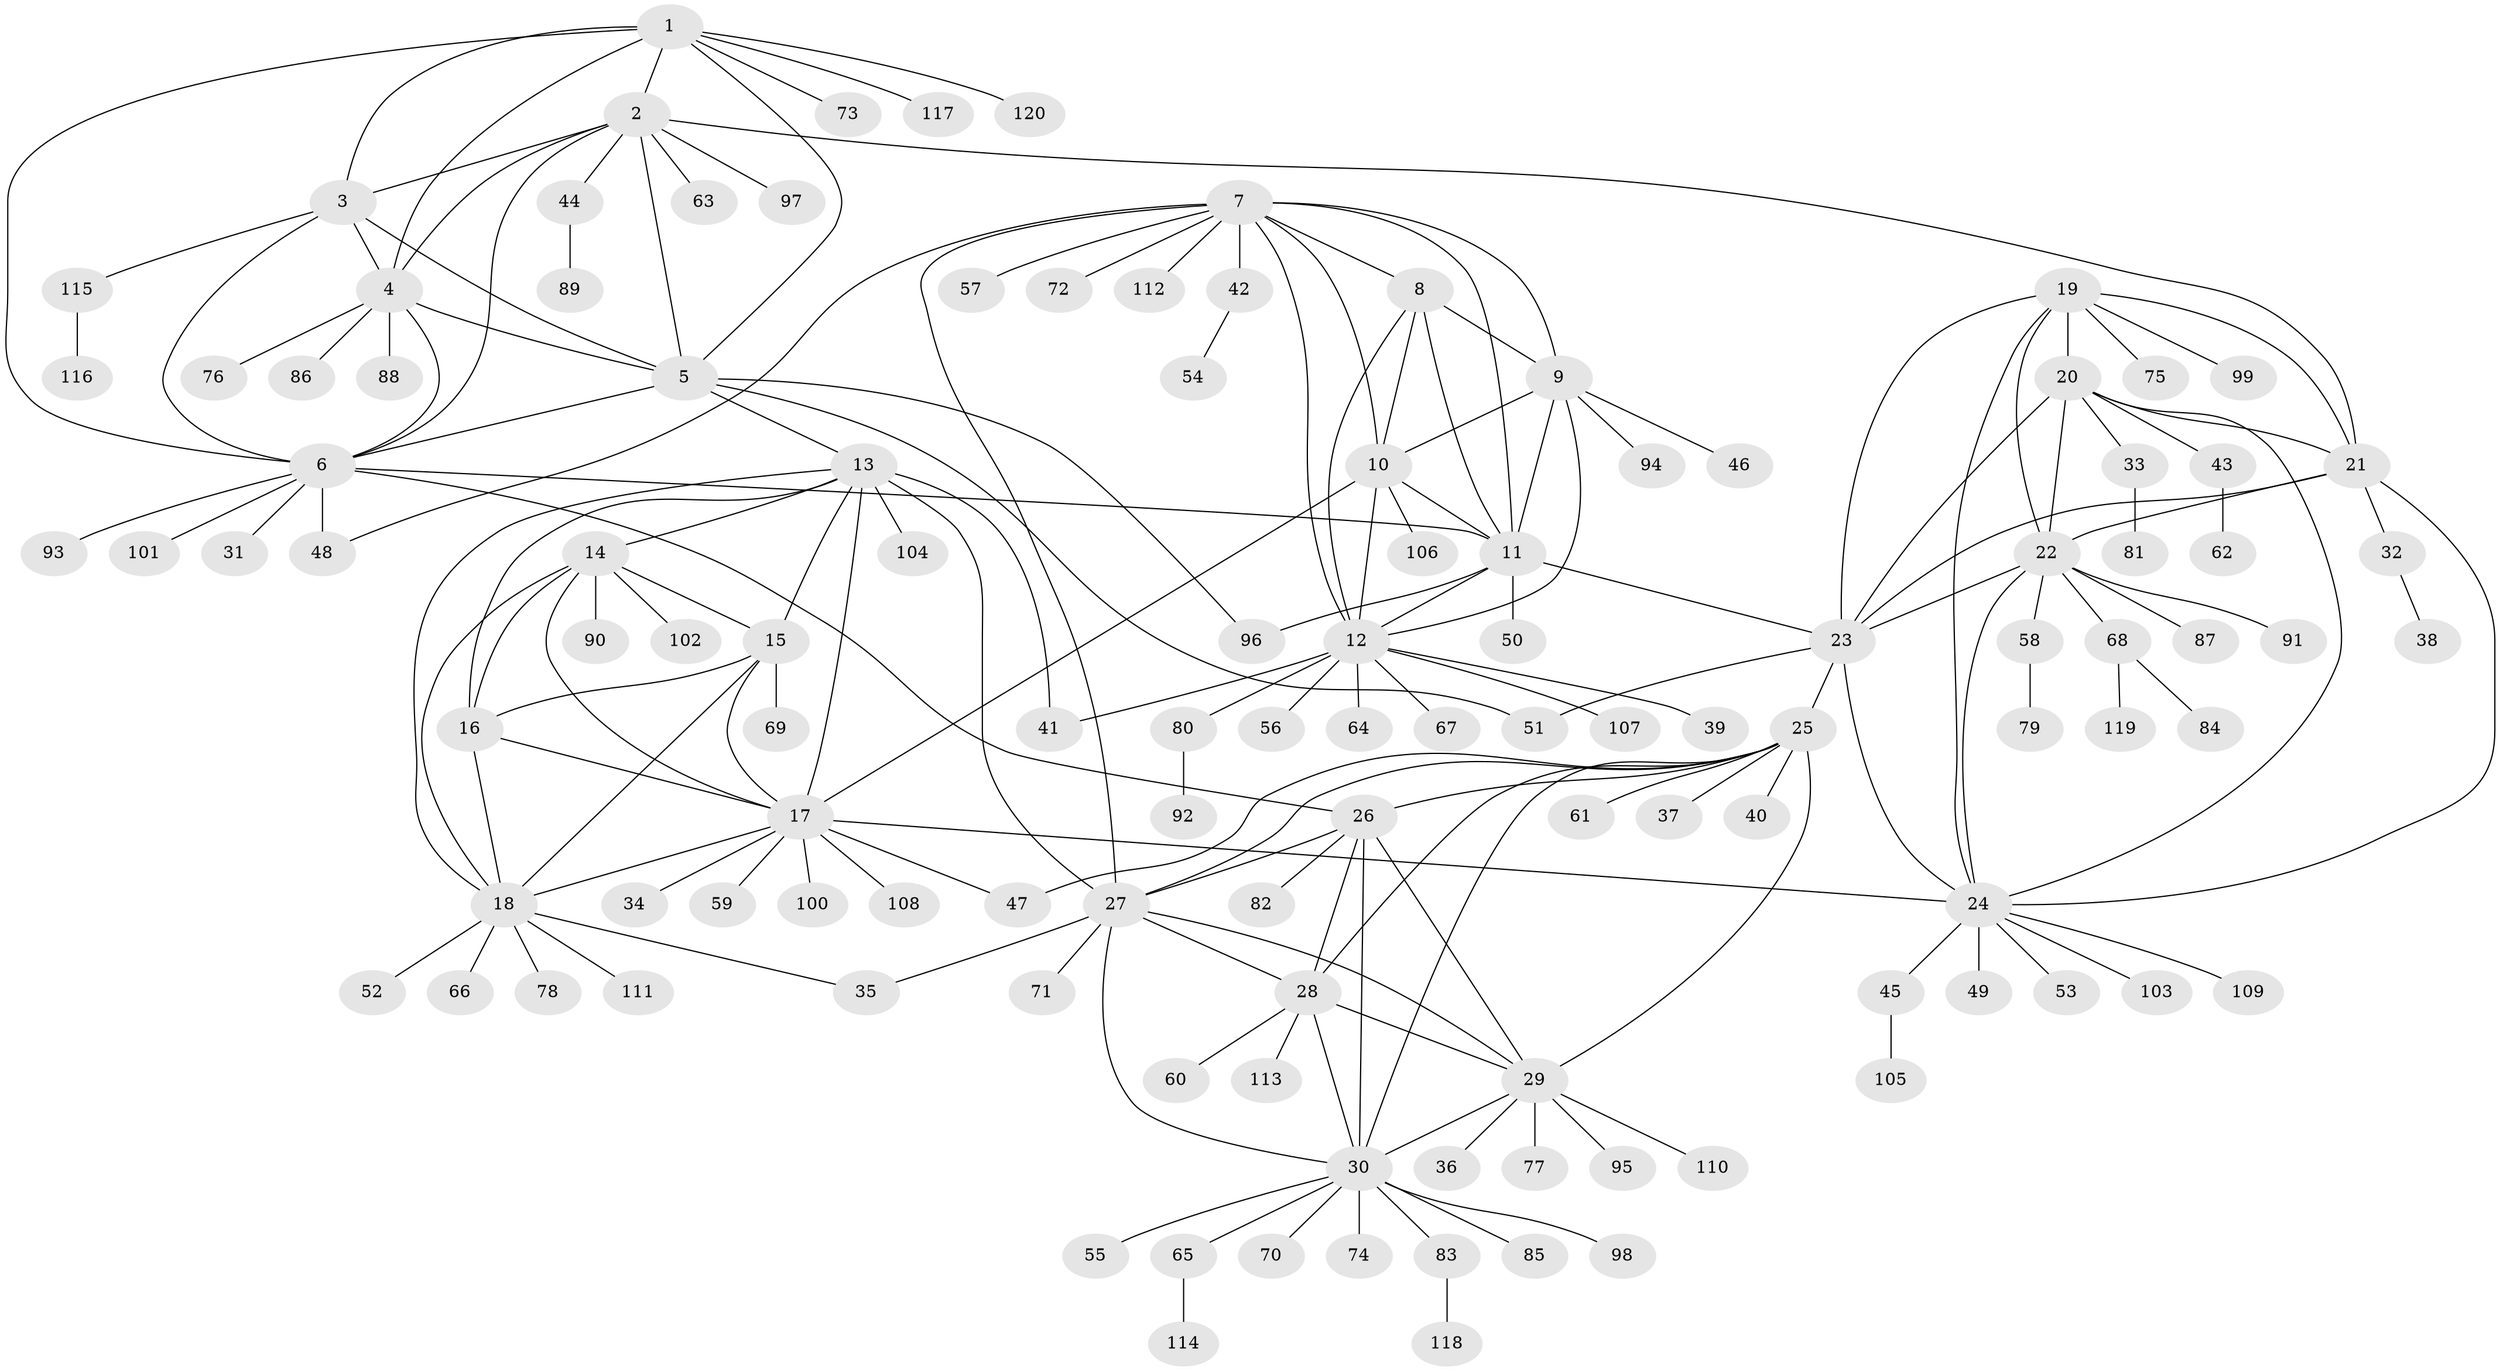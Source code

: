 // coarse degree distribution, {1: 0.6216216216216216, 9: 0.02702702702702703, 2: 0.10810810810810811, 5: 0.05405405405405406, 4: 0.08108108108108109, 7: 0.02702702702702703, 11: 0.02702702702702703, 6: 0.02702702702702703, 12: 0.02702702702702703}
// Generated by graph-tools (version 1.1) at 2025/37/03/04/25 23:37:33]
// undirected, 120 vertices, 181 edges
graph export_dot {
  node [color=gray90,style=filled];
  1;
  2;
  3;
  4;
  5;
  6;
  7;
  8;
  9;
  10;
  11;
  12;
  13;
  14;
  15;
  16;
  17;
  18;
  19;
  20;
  21;
  22;
  23;
  24;
  25;
  26;
  27;
  28;
  29;
  30;
  31;
  32;
  33;
  34;
  35;
  36;
  37;
  38;
  39;
  40;
  41;
  42;
  43;
  44;
  45;
  46;
  47;
  48;
  49;
  50;
  51;
  52;
  53;
  54;
  55;
  56;
  57;
  58;
  59;
  60;
  61;
  62;
  63;
  64;
  65;
  66;
  67;
  68;
  69;
  70;
  71;
  72;
  73;
  74;
  75;
  76;
  77;
  78;
  79;
  80;
  81;
  82;
  83;
  84;
  85;
  86;
  87;
  88;
  89;
  90;
  91;
  92;
  93;
  94;
  95;
  96;
  97;
  98;
  99;
  100;
  101;
  102;
  103;
  104;
  105;
  106;
  107;
  108;
  109;
  110;
  111;
  112;
  113;
  114;
  115;
  116;
  117;
  118;
  119;
  120;
  1 -- 2;
  1 -- 3;
  1 -- 4;
  1 -- 5;
  1 -- 6;
  1 -- 73;
  1 -- 117;
  1 -- 120;
  2 -- 3;
  2 -- 4;
  2 -- 5;
  2 -- 6;
  2 -- 21;
  2 -- 44;
  2 -- 63;
  2 -- 97;
  3 -- 4;
  3 -- 5;
  3 -- 6;
  3 -- 115;
  4 -- 5;
  4 -- 6;
  4 -- 76;
  4 -- 86;
  4 -- 88;
  5 -- 6;
  5 -- 13;
  5 -- 51;
  5 -- 96;
  6 -- 11;
  6 -- 26;
  6 -- 31;
  6 -- 48;
  6 -- 93;
  6 -- 101;
  7 -- 8;
  7 -- 9;
  7 -- 10;
  7 -- 11;
  7 -- 12;
  7 -- 27;
  7 -- 42;
  7 -- 48;
  7 -- 57;
  7 -- 72;
  7 -- 112;
  8 -- 9;
  8 -- 10;
  8 -- 11;
  8 -- 12;
  9 -- 10;
  9 -- 11;
  9 -- 12;
  9 -- 46;
  9 -- 94;
  10 -- 11;
  10 -- 12;
  10 -- 17;
  10 -- 106;
  11 -- 12;
  11 -- 23;
  11 -- 50;
  11 -- 96;
  12 -- 39;
  12 -- 41;
  12 -- 56;
  12 -- 64;
  12 -- 67;
  12 -- 80;
  12 -- 107;
  13 -- 14;
  13 -- 15;
  13 -- 16;
  13 -- 17;
  13 -- 18;
  13 -- 27;
  13 -- 41;
  13 -- 104;
  14 -- 15;
  14 -- 16;
  14 -- 17;
  14 -- 18;
  14 -- 90;
  14 -- 102;
  15 -- 16;
  15 -- 17;
  15 -- 18;
  15 -- 69;
  16 -- 17;
  16 -- 18;
  17 -- 18;
  17 -- 24;
  17 -- 34;
  17 -- 47;
  17 -- 59;
  17 -- 100;
  17 -- 108;
  18 -- 35;
  18 -- 52;
  18 -- 66;
  18 -- 78;
  18 -- 111;
  19 -- 20;
  19 -- 21;
  19 -- 22;
  19 -- 23;
  19 -- 24;
  19 -- 75;
  19 -- 99;
  20 -- 21;
  20 -- 22;
  20 -- 23;
  20 -- 24;
  20 -- 33;
  20 -- 43;
  21 -- 22;
  21 -- 23;
  21 -- 24;
  21 -- 32;
  22 -- 23;
  22 -- 24;
  22 -- 58;
  22 -- 68;
  22 -- 87;
  22 -- 91;
  23 -- 24;
  23 -- 25;
  23 -- 51;
  24 -- 45;
  24 -- 49;
  24 -- 53;
  24 -- 103;
  24 -- 109;
  25 -- 26;
  25 -- 27;
  25 -- 28;
  25 -- 29;
  25 -- 30;
  25 -- 37;
  25 -- 40;
  25 -- 47;
  25 -- 61;
  26 -- 27;
  26 -- 28;
  26 -- 29;
  26 -- 30;
  26 -- 82;
  27 -- 28;
  27 -- 29;
  27 -- 30;
  27 -- 35;
  27 -- 71;
  28 -- 29;
  28 -- 30;
  28 -- 60;
  28 -- 113;
  29 -- 30;
  29 -- 36;
  29 -- 77;
  29 -- 95;
  29 -- 110;
  30 -- 55;
  30 -- 65;
  30 -- 70;
  30 -- 74;
  30 -- 83;
  30 -- 85;
  30 -- 98;
  32 -- 38;
  33 -- 81;
  42 -- 54;
  43 -- 62;
  44 -- 89;
  45 -- 105;
  58 -- 79;
  65 -- 114;
  68 -- 84;
  68 -- 119;
  80 -- 92;
  83 -- 118;
  115 -- 116;
}
